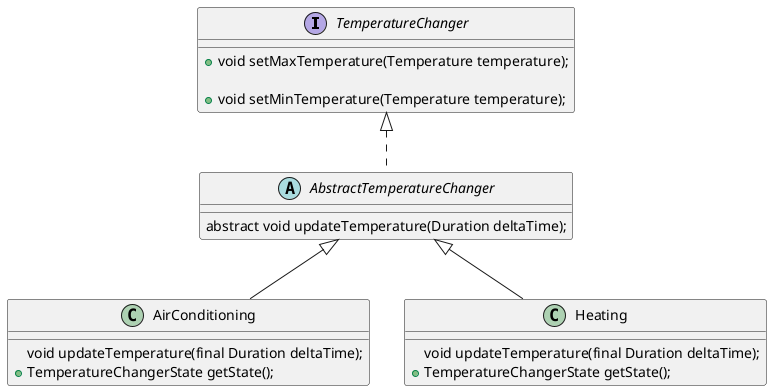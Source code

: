 @startuml

interface TemperatureChanger {

    + void setMaxTemperature(Temperature temperature);

    + void setMinTemperature(Temperature temperature);
}

abstract class AbstractTemperatureChanger implements TemperatureChanger {
    abstract void updateTemperature(Duration deltaTime); 
}

class AirConditioning extends AbstractTemperatureChanger {
    void updateTemperature(final Duration deltaTime);
    + TemperatureChangerState getState();
}

class Heating extends AbstractTemperatureChanger {
    void updateTemperature(final Duration deltaTime);
    + TemperatureChangerState getState();
}
@enduml
